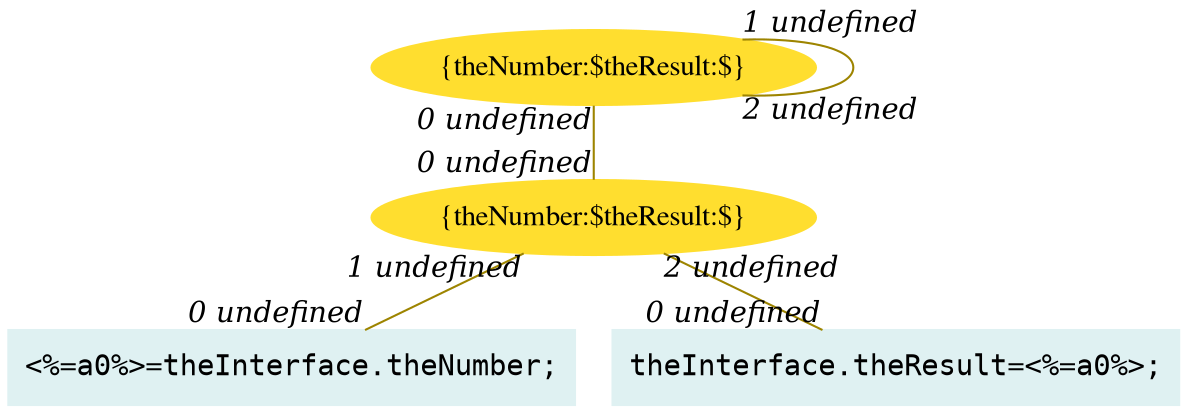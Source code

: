 digraph g{node_6450 [shape="ellipse", style="filled", color="#ffde2f", fontname="Times", label="{theNumber:$theResult:$}" ]
node_6456 [shape="box", style="filled", color="#dff1f2", fontname="Courier", label="<%=a0%>=theInterface.theNumber;
" ]
node_6458 [shape="box", style="filled", color="#dff1f2", fontname="Courier", label="theInterface.theResult=<%=a0%>;
" ]
node_6460 [shape="ellipse", style="filled", color="#ffde2f", fontname="Times", label="{theNumber:$theResult:$}" ]
node_6460 -> node_6456 [dir=none, arrowHead=none, fontname="Times-Italic", arrowsize=1, color="#9d8400", label="",  headlabel="0 undefined", taillabel="1 undefined" ]
node_6460 -> node_6458 [dir=none, arrowHead=none, fontname="Times-Italic", arrowsize=1, color="#9d8400", label="",  headlabel="0 undefined", taillabel="2 undefined" ]
node_6450 -> node_6460 [dir=none, arrowHead=none, fontname="Times-Italic", arrowsize=1, color="#9d8400", label="",  headlabel="0 undefined", taillabel="0 undefined" ]
node_6450 -> node_6450 [dir=none, arrowHead=none, fontname="Times-Italic", arrowsize=1, color="#9d8400", label="",  headlabel="2 undefined", taillabel="1 undefined" ]
}